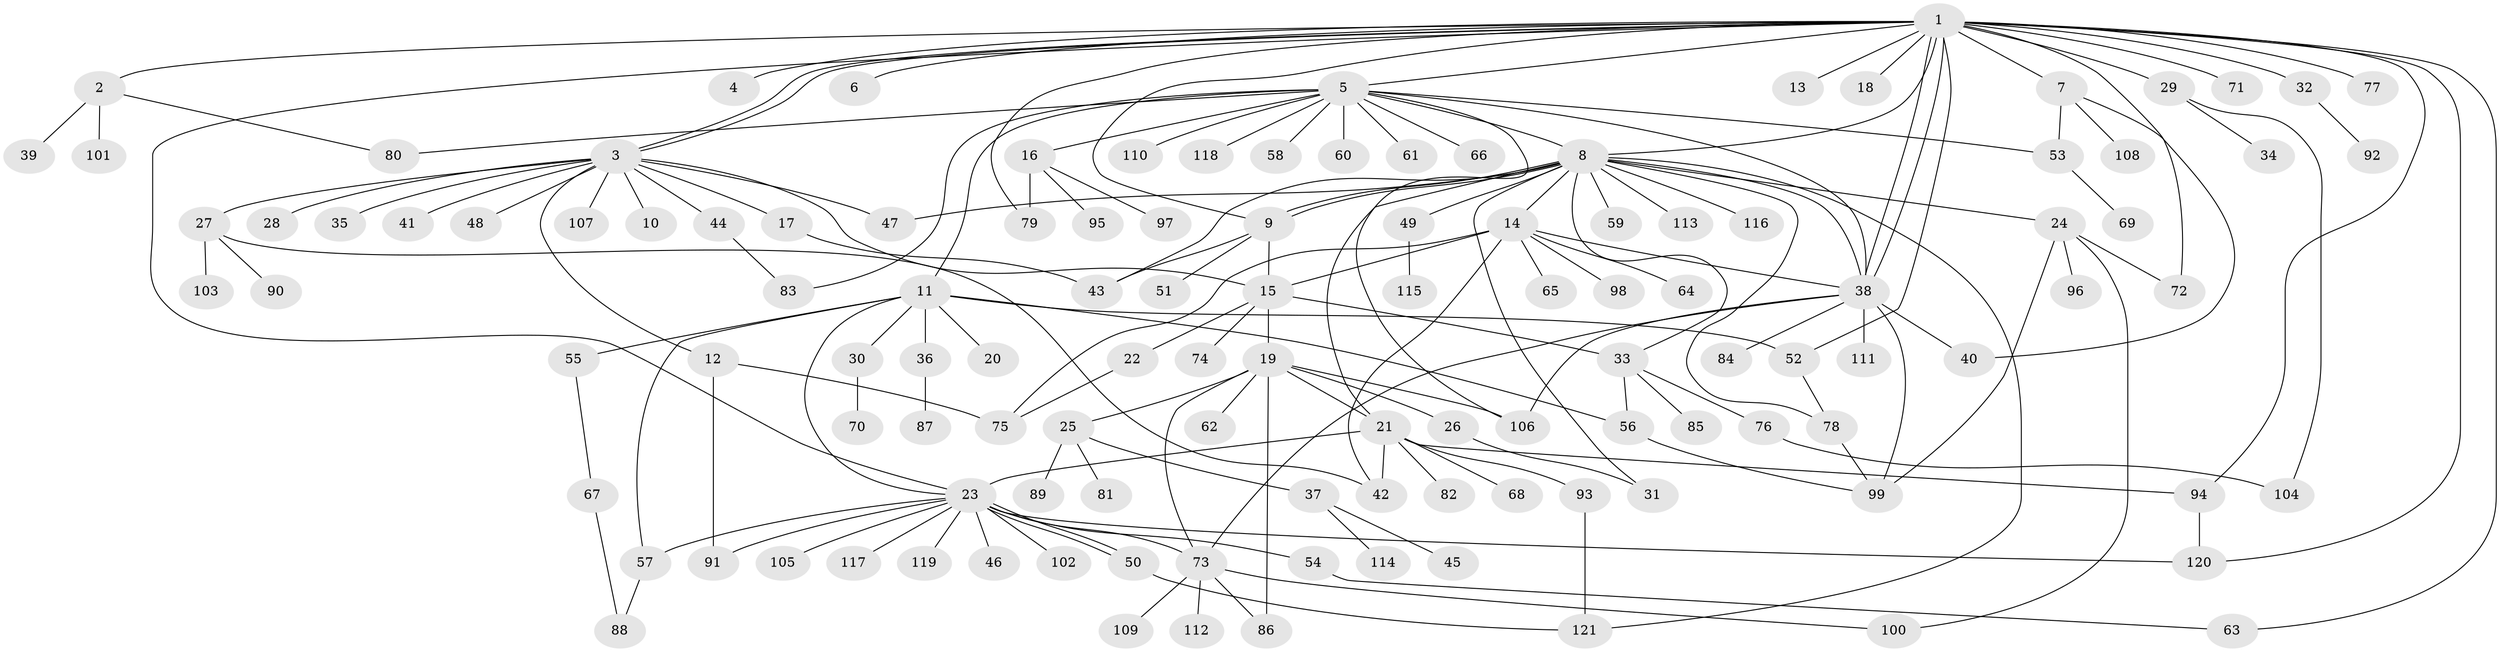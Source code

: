 // coarse degree distribution, {23: 0.010869565217391304, 3: 0.09782608695652174, 14: 0.010869565217391304, 1: 0.532608695652174, 15: 0.021739130434782608, 4: 0.043478260869565216, 17: 0.010869565217391304, 5: 0.043478260869565216, 9: 0.021739130434782608, 7: 0.021739130434782608, 6: 0.021739130434782608, 2: 0.15217391304347827, 10: 0.010869565217391304}
// Generated by graph-tools (version 1.1) at 2025/51/02/27/25 19:51:58]
// undirected, 121 vertices, 171 edges
graph export_dot {
graph [start="1"]
  node [color=gray90,style=filled];
  1;
  2;
  3;
  4;
  5;
  6;
  7;
  8;
  9;
  10;
  11;
  12;
  13;
  14;
  15;
  16;
  17;
  18;
  19;
  20;
  21;
  22;
  23;
  24;
  25;
  26;
  27;
  28;
  29;
  30;
  31;
  32;
  33;
  34;
  35;
  36;
  37;
  38;
  39;
  40;
  41;
  42;
  43;
  44;
  45;
  46;
  47;
  48;
  49;
  50;
  51;
  52;
  53;
  54;
  55;
  56;
  57;
  58;
  59;
  60;
  61;
  62;
  63;
  64;
  65;
  66;
  67;
  68;
  69;
  70;
  71;
  72;
  73;
  74;
  75;
  76;
  77;
  78;
  79;
  80;
  81;
  82;
  83;
  84;
  85;
  86;
  87;
  88;
  89;
  90;
  91;
  92;
  93;
  94;
  95;
  96;
  97;
  98;
  99;
  100;
  101;
  102;
  103;
  104;
  105;
  106;
  107;
  108;
  109;
  110;
  111;
  112;
  113;
  114;
  115;
  116;
  117;
  118;
  119;
  120;
  121;
  1 -- 2;
  1 -- 3;
  1 -- 3;
  1 -- 4;
  1 -- 5;
  1 -- 6;
  1 -- 7;
  1 -- 8;
  1 -- 9;
  1 -- 13;
  1 -- 18;
  1 -- 23;
  1 -- 29;
  1 -- 32;
  1 -- 38;
  1 -- 38;
  1 -- 52;
  1 -- 63;
  1 -- 71;
  1 -- 72;
  1 -- 77;
  1 -- 79;
  1 -- 94;
  1 -- 120;
  2 -- 39;
  2 -- 80;
  2 -- 101;
  3 -- 10;
  3 -- 12;
  3 -- 15;
  3 -- 17;
  3 -- 27;
  3 -- 28;
  3 -- 35;
  3 -- 41;
  3 -- 44;
  3 -- 47;
  3 -- 48;
  3 -- 107;
  5 -- 8;
  5 -- 11;
  5 -- 16;
  5 -- 38;
  5 -- 53;
  5 -- 58;
  5 -- 60;
  5 -- 61;
  5 -- 66;
  5 -- 80;
  5 -- 83;
  5 -- 106;
  5 -- 110;
  5 -- 118;
  7 -- 40;
  7 -- 53;
  7 -- 108;
  8 -- 9;
  8 -- 9;
  8 -- 14;
  8 -- 21;
  8 -- 24;
  8 -- 31;
  8 -- 33;
  8 -- 38;
  8 -- 43;
  8 -- 47;
  8 -- 49;
  8 -- 59;
  8 -- 78;
  8 -- 113;
  8 -- 116;
  8 -- 121;
  9 -- 15;
  9 -- 43;
  9 -- 51;
  11 -- 20;
  11 -- 23;
  11 -- 30;
  11 -- 36;
  11 -- 52;
  11 -- 55;
  11 -- 56;
  11 -- 57;
  12 -- 75;
  12 -- 91;
  14 -- 15;
  14 -- 38;
  14 -- 42;
  14 -- 64;
  14 -- 65;
  14 -- 75;
  14 -- 98;
  15 -- 19;
  15 -- 22;
  15 -- 33;
  15 -- 74;
  16 -- 79;
  16 -- 95;
  16 -- 97;
  17 -- 43;
  19 -- 21;
  19 -- 25;
  19 -- 26;
  19 -- 62;
  19 -- 73;
  19 -- 86;
  19 -- 106;
  21 -- 23;
  21 -- 42;
  21 -- 68;
  21 -- 82;
  21 -- 93;
  21 -- 94;
  22 -- 75;
  23 -- 46;
  23 -- 50;
  23 -- 50;
  23 -- 54;
  23 -- 57;
  23 -- 73;
  23 -- 91;
  23 -- 102;
  23 -- 105;
  23 -- 117;
  23 -- 119;
  23 -- 120;
  24 -- 72;
  24 -- 96;
  24 -- 99;
  24 -- 100;
  25 -- 37;
  25 -- 81;
  25 -- 89;
  26 -- 31;
  27 -- 42;
  27 -- 90;
  27 -- 103;
  29 -- 34;
  29 -- 104;
  30 -- 70;
  32 -- 92;
  33 -- 56;
  33 -- 76;
  33 -- 85;
  36 -- 87;
  37 -- 45;
  37 -- 114;
  38 -- 40;
  38 -- 73;
  38 -- 84;
  38 -- 99;
  38 -- 106;
  38 -- 111;
  44 -- 83;
  49 -- 115;
  50 -- 121;
  52 -- 78;
  53 -- 69;
  54 -- 63;
  55 -- 67;
  56 -- 99;
  57 -- 88;
  67 -- 88;
  73 -- 86;
  73 -- 100;
  73 -- 109;
  73 -- 112;
  76 -- 104;
  78 -- 99;
  93 -- 121;
  94 -- 120;
}
